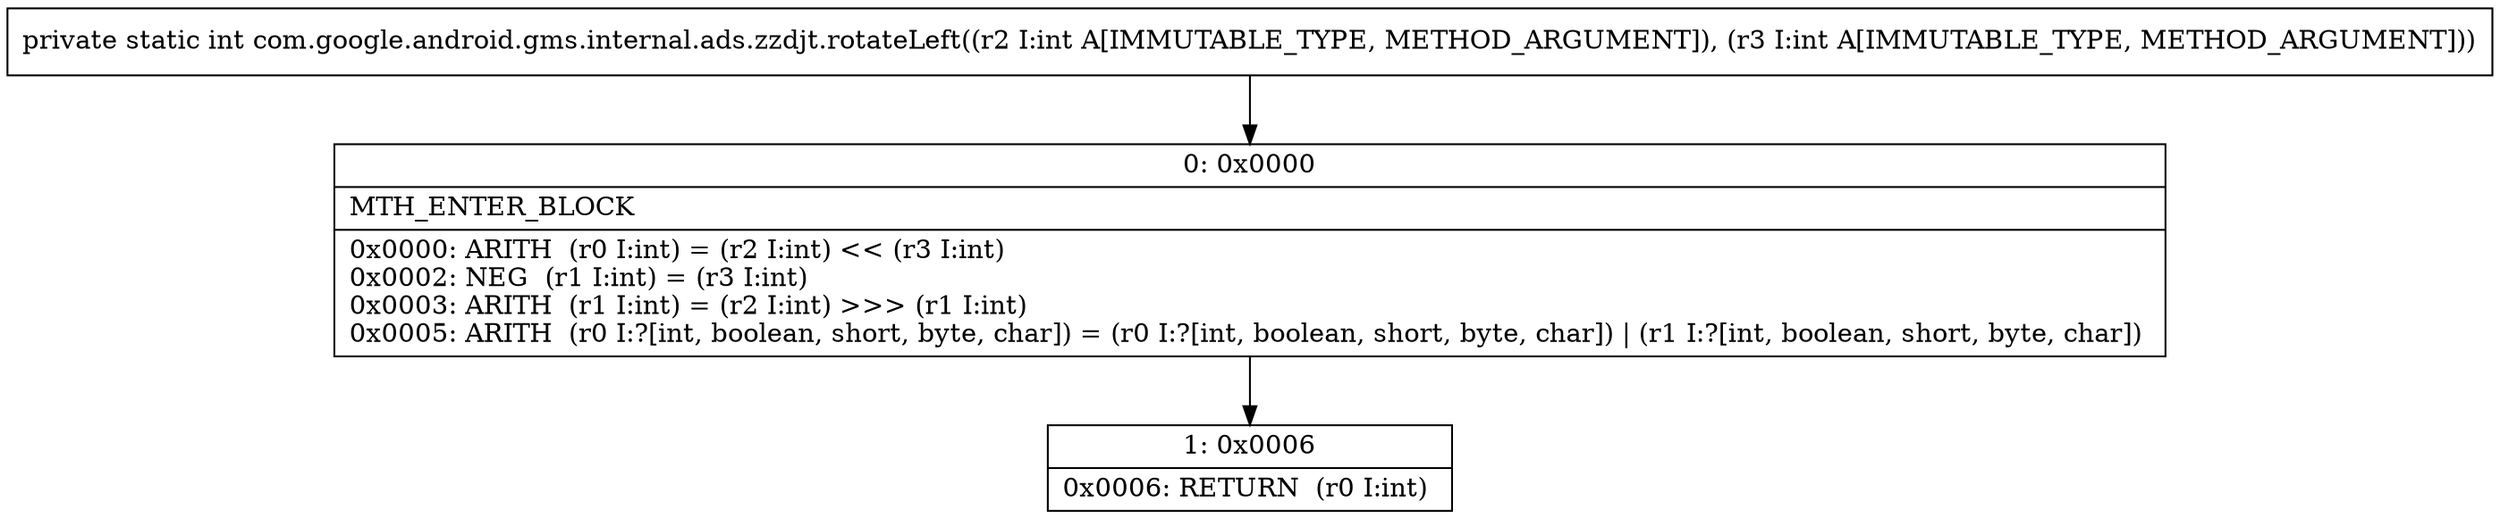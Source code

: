 digraph "CFG forcom.google.android.gms.internal.ads.zzdjt.rotateLeft(II)I" {
Node_0 [shape=record,label="{0\:\ 0x0000|MTH_ENTER_BLOCK\l|0x0000: ARITH  (r0 I:int) = (r2 I:int) \<\< (r3 I:int) \l0x0002: NEG  (r1 I:int) = (r3 I:int) \l0x0003: ARITH  (r1 I:int) = (r2 I:int) \>\>\> (r1 I:int) \l0x0005: ARITH  (r0 I:?[int, boolean, short, byte, char]) = (r0 I:?[int, boolean, short, byte, char]) \| (r1 I:?[int, boolean, short, byte, char]) \l}"];
Node_1 [shape=record,label="{1\:\ 0x0006|0x0006: RETURN  (r0 I:int) \l}"];
MethodNode[shape=record,label="{private static int com.google.android.gms.internal.ads.zzdjt.rotateLeft((r2 I:int A[IMMUTABLE_TYPE, METHOD_ARGUMENT]), (r3 I:int A[IMMUTABLE_TYPE, METHOD_ARGUMENT])) }"];
MethodNode -> Node_0;
Node_0 -> Node_1;
}

